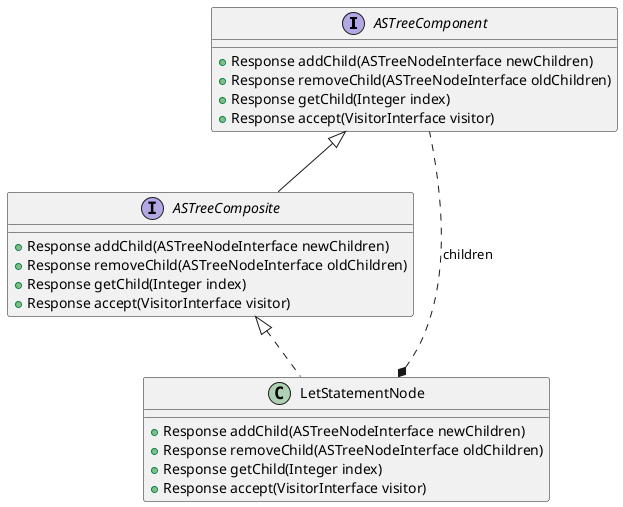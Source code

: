 @startuml
'https://plantuml.com/class-diagram

interface ASTreeComponent{
    + Response addChild(ASTreeNodeInterface newChildren)
    + Response removeChild(ASTreeNodeInterface oldChildren)
    + Response getChild(Integer index)
    + Response accept(VisitorInterface visitor)
}
interface ASTreeComposite extends ASTreeComponent{
    + Response addChild(ASTreeNodeInterface newChildren)
    + Response removeChild(ASTreeNodeInterface oldChildren)
    + Response getChild(Integer index)
    + Response accept(VisitorInterface visitor)
}
class LetStatementNode implements ASTreeComposite{
    + Response addChild(ASTreeNodeInterface newChildren)
    + Response removeChild(ASTreeNodeInterface oldChildren)
    + Response getChild(Integer index)
    + Response accept(VisitorInterface visitor)
}

LetStatementNode *.. ASTreeComponent: children

@enduml